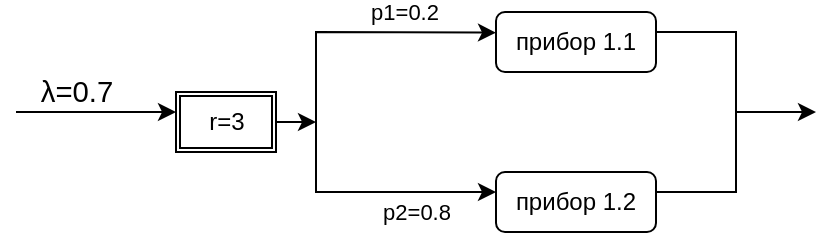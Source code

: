 <mxfile version="24.8.3">
  <diagram name="Страница — 1" id="RMOFtVsY57hCnMhPwamy">
    <mxGraphModel dx="478" dy="261" grid="1" gridSize="10" guides="1" tooltips="1" connect="1" arrows="1" fold="1" page="1" pageScale="1" pageWidth="827" pageHeight="1169" math="0" shadow="0">
      <root>
        <mxCell id="0" />
        <mxCell id="1" parent="0" />
        <mxCell id="3fLvU9aZM4hfPPVFqc3l-1" value="" style="endArrow=classic;html=1;rounded=0;" edge="1" parent="1">
          <mxGeometry width="50" height="50" relative="1" as="geometry">
            <mxPoint x="160" y="480" as="sourcePoint" />
            <mxPoint x="240" y="480" as="targetPoint" />
          </mxGeometry>
        </mxCell>
        <mxCell id="3fLvU9aZM4hfPPVFqc3l-2" value="&lt;span style=&quot;font-size:11.0pt;line-height:107%;&lt;br/&gt;font-family:&amp;quot;Calibri&amp;quot;,sans-serif;mso-ascii-theme-font:minor-latin;mso-fareast-font-family:&lt;br/&gt;Calibri;mso-fareast-theme-font:minor-latin;mso-hansi-theme-font:minor-latin;&lt;br/&gt;mso-bidi-font-family:&amp;quot;Times New Roman&amp;quot;;mso-bidi-theme-font:minor-bidi;&lt;br/&gt;mso-ansi-language:RU;mso-fareast-language:EN-US;mso-bidi-language:AR-SA&quot;&gt;λ=0.7&lt;/span&gt;" style="edgeLabel;html=1;align=center;verticalAlign=middle;resizable=0;points=[];" vertex="1" connectable="0" parent="3fLvU9aZM4hfPPVFqc3l-1">
          <mxGeometry x="-0.521" y="-1" relative="1" as="geometry">
            <mxPoint x="11" y="-11" as="offset" />
          </mxGeometry>
        </mxCell>
        <mxCell id="3fLvU9aZM4hfPPVFqc3l-15" style="edgeStyle=orthogonalEdgeStyle;rounded=0;orthogonalLoop=1;jettySize=auto;html=1;" edge="1" parent="1" source="3fLvU9aZM4hfPPVFqc3l-3">
          <mxGeometry relative="1" as="geometry">
            <mxPoint x="310" y="485" as="targetPoint" />
          </mxGeometry>
        </mxCell>
        <mxCell id="3fLvU9aZM4hfPPVFqc3l-3" value="" style="verticalLabelPosition=bottom;verticalAlign=top;html=1;shape=mxgraph.basic.frame;dx=2;whiteSpace=wrap;" vertex="1" parent="1">
          <mxGeometry x="240" y="470" width="50" height="30" as="geometry" />
        </mxCell>
        <mxCell id="3fLvU9aZM4hfPPVFqc3l-4" value="" style="endArrow=classic;html=1;rounded=0;entryX=0;entryY=0.344;entryDx=0;entryDy=0;entryPerimeter=0;" edge="1" parent="1" target="3fLvU9aZM4hfPPVFqc3l-7">
          <mxGeometry width="50" height="50" relative="1" as="geometry">
            <mxPoint x="310" y="480" as="sourcePoint" />
            <mxPoint x="350" y="440" as="targetPoint" />
            <Array as="points">
              <mxPoint x="310" y="440" />
            </Array>
          </mxGeometry>
        </mxCell>
        <mxCell id="3fLvU9aZM4hfPPVFqc3l-5" value="p1=0.2" style="edgeLabel;html=1;align=center;verticalAlign=middle;resizable=0;points=[];" vertex="1" connectable="0" parent="3fLvU9aZM4hfPPVFqc3l-4">
          <mxGeometry x="0.288" y="1" relative="1" as="geometry">
            <mxPoint y="-9" as="offset" />
          </mxGeometry>
        </mxCell>
        <mxCell id="3fLvU9aZM4hfPPVFqc3l-6" value="" style="endArrow=classic;html=1;rounded=0;" edge="1" parent="1">
          <mxGeometry width="50" height="50" relative="1" as="geometry">
            <mxPoint x="310" y="480" as="sourcePoint" />
            <mxPoint x="400" y="520" as="targetPoint" />
            <Array as="points">
              <mxPoint x="310" y="520" />
              <mxPoint x="400" y="520" />
            </Array>
          </mxGeometry>
        </mxCell>
        <mxCell id="3fLvU9aZM4hfPPVFqc3l-7" value="прибор 1.1" style="rounded=1;whiteSpace=wrap;html=1;" vertex="1" parent="1">
          <mxGeometry x="400" y="430" width="80" height="30" as="geometry" />
        </mxCell>
        <mxCell id="3fLvU9aZM4hfPPVFqc3l-8" value="прибор 1.2" style="rounded=1;whiteSpace=wrap;html=1;" vertex="1" parent="1">
          <mxGeometry x="400" y="510" width="80" height="30" as="geometry" />
        </mxCell>
        <mxCell id="3fLvU9aZM4hfPPVFqc3l-9" value="" style="endArrow=none;html=1;rounded=0;" edge="1" parent="1">
          <mxGeometry width="50" height="50" relative="1" as="geometry">
            <mxPoint x="480" y="520" as="sourcePoint" />
            <mxPoint x="520" y="480" as="targetPoint" />
            <Array as="points">
              <mxPoint x="520" y="520" />
            </Array>
          </mxGeometry>
        </mxCell>
        <mxCell id="3fLvU9aZM4hfPPVFqc3l-10" value="" style="endArrow=none;html=1;rounded=0;" edge="1" parent="1">
          <mxGeometry width="50" height="50" relative="1" as="geometry">
            <mxPoint x="480" y="440" as="sourcePoint" />
            <mxPoint x="520" y="480" as="targetPoint" />
            <Array as="points">
              <mxPoint x="520" y="440" />
            </Array>
          </mxGeometry>
        </mxCell>
        <mxCell id="3fLvU9aZM4hfPPVFqc3l-11" value="" style="endArrow=classic;html=1;rounded=0;" edge="1" parent="1">
          <mxGeometry width="50" height="50" relative="1" as="geometry">
            <mxPoint x="520" y="480" as="sourcePoint" />
            <mxPoint x="560" y="480" as="targetPoint" />
          </mxGeometry>
        </mxCell>
        <mxCell id="3fLvU9aZM4hfPPVFqc3l-12" value="r=3" style="text;html=1;align=center;verticalAlign=middle;resizable=0;points=[];autosize=1;strokeColor=none;fillColor=none;" vertex="1" parent="1">
          <mxGeometry x="245" y="470" width="40" height="30" as="geometry" />
        </mxCell>
        <mxCell id="3fLvU9aZM4hfPPVFqc3l-13" value="p2=0.8" style="edgeLabel;html=1;align=center;verticalAlign=middle;resizable=0;points=[];" vertex="1" connectable="0" parent="1">
          <mxGeometry x="359.999" y="530" as="geometry">
            <mxPoint as="offset" />
          </mxGeometry>
        </mxCell>
      </root>
    </mxGraphModel>
  </diagram>
</mxfile>
